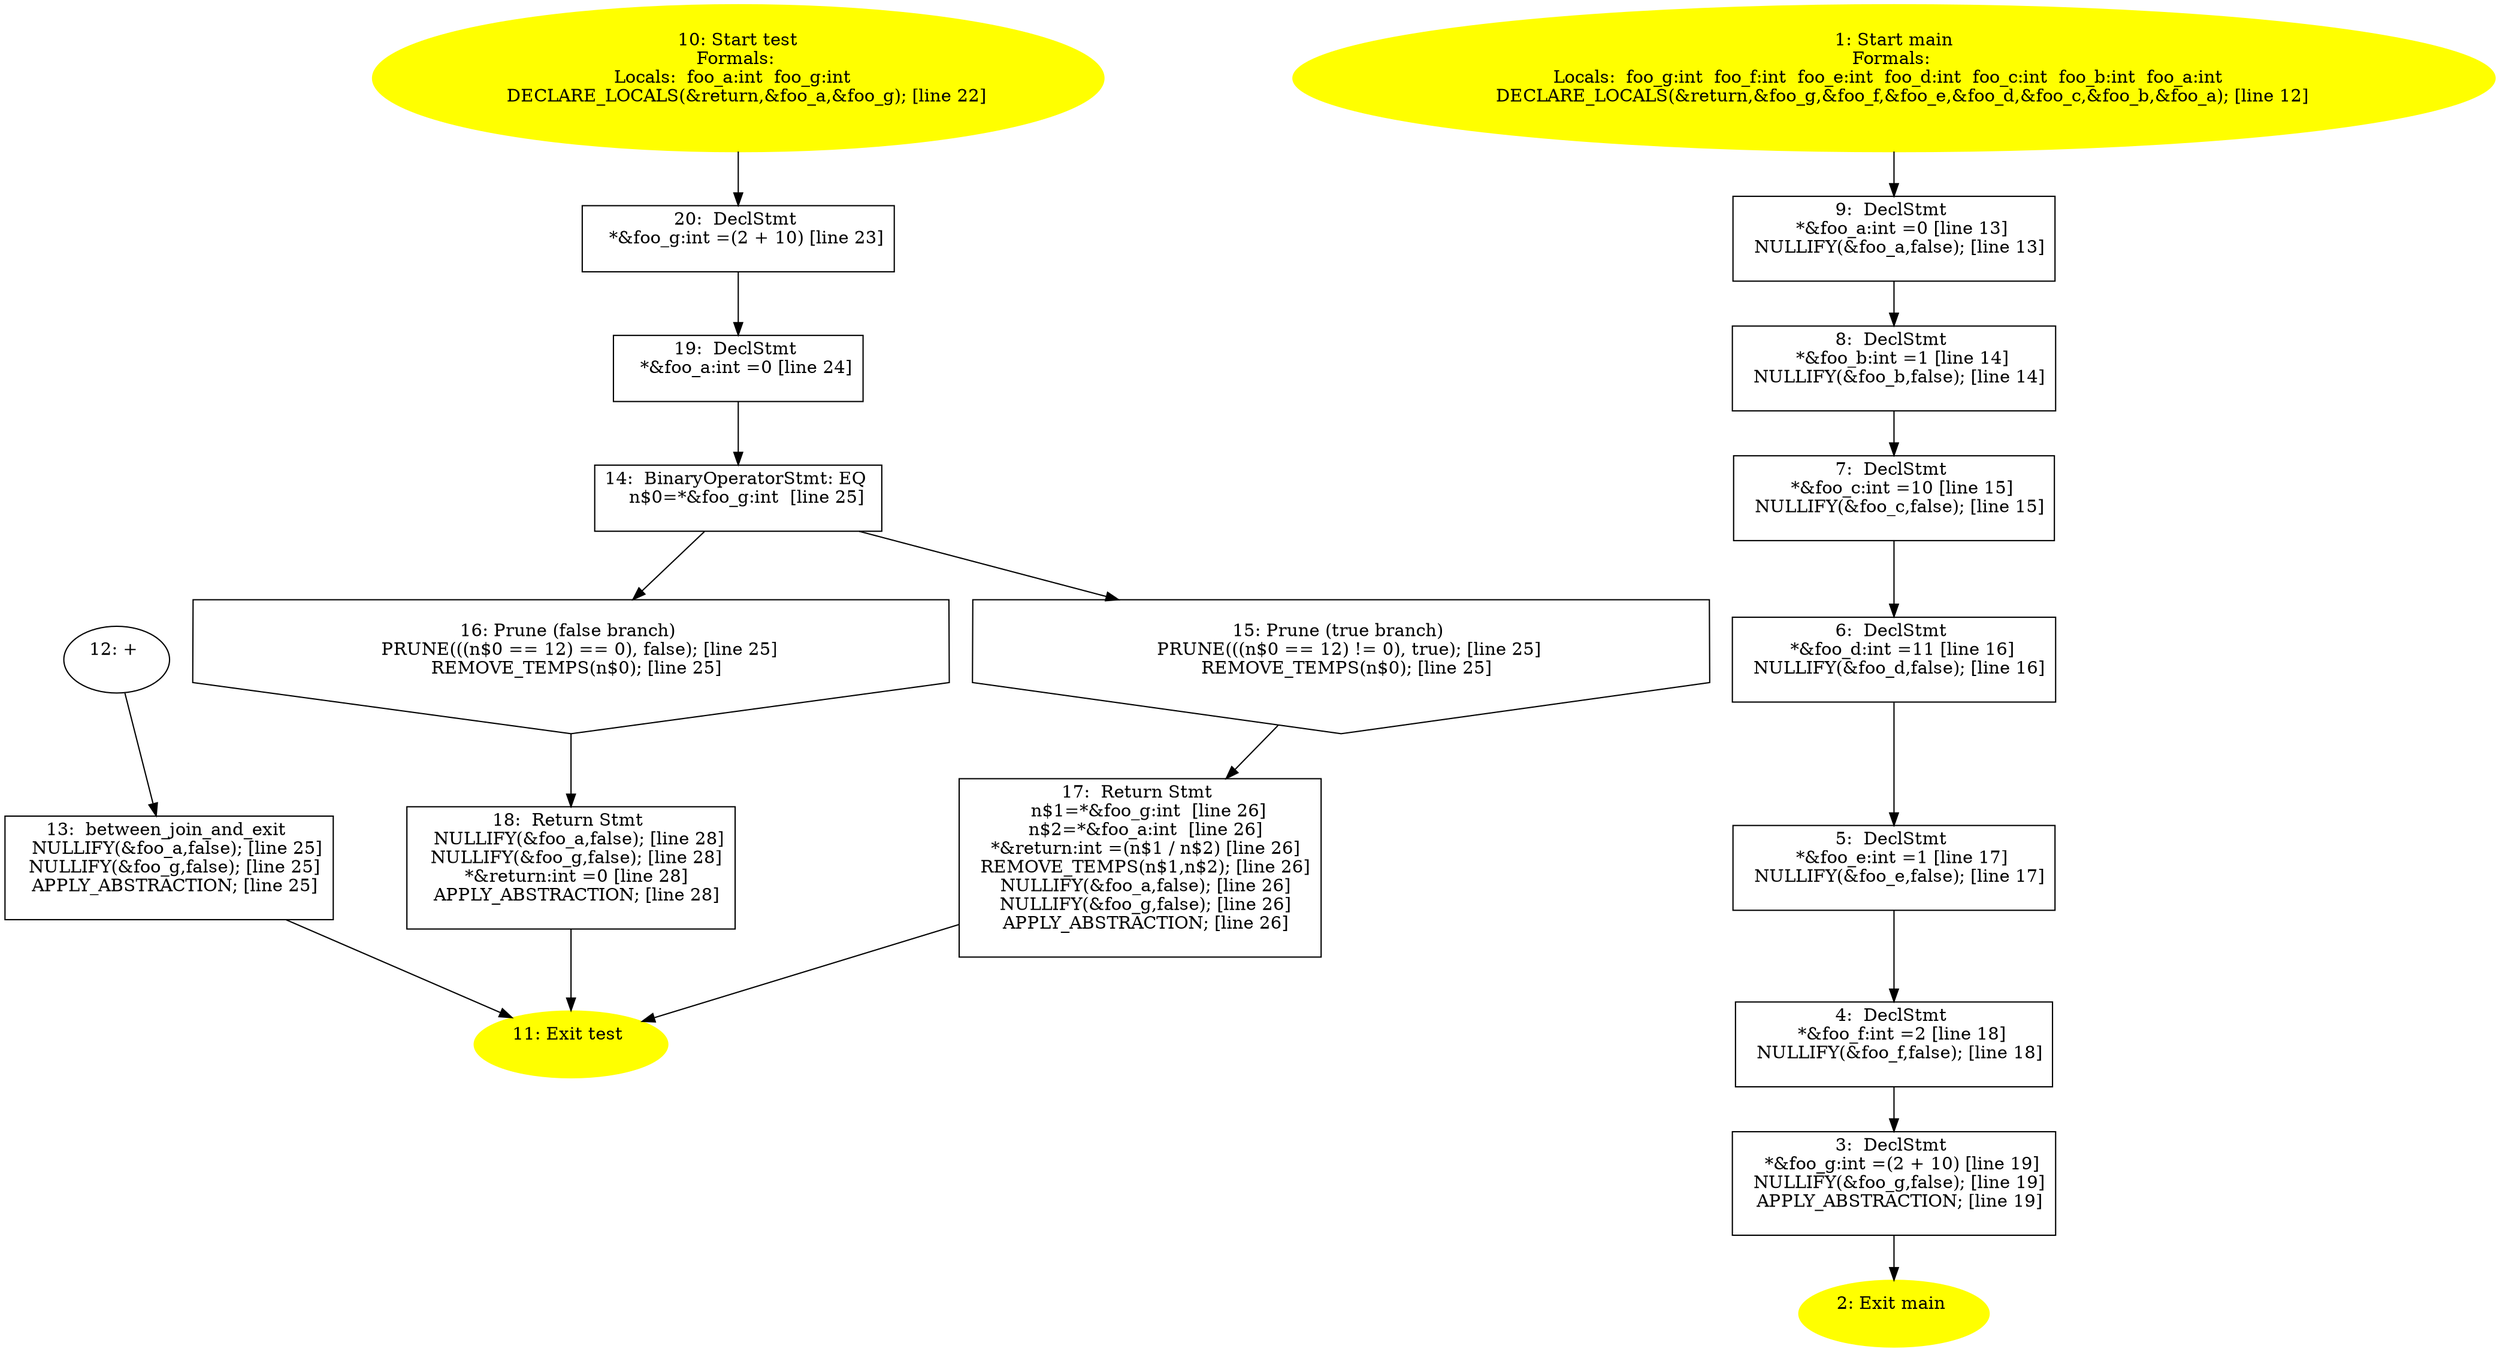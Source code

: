 digraph iCFG {
20 [label="20:  DeclStmt \n   *&foo_g:int =(2 + 10) [line 23]\n " shape="box"]
	

	 20 -> 19 ;
19 [label="19:  DeclStmt \n   *&foo_a:int =0 [line 24]\n " shape="box"]
	

	 19 -> 14 ;
18 [label="18:  Return Stmt \n   NULLIFY(&foo_a,false); [line 28]\n  NULLIFY(&foo_g,false); [line 28]\n  *&return:int =0 [line 28]\n  APPLY_ABSTRACTION; [line 28]\n " shape="box"]
	

	 18 -> 11 ;
17 [label="17:  Return Stmt \n   n$1=*&foo_g:int  [line 26]\n  n$2=*&foo_a:int  [line 26]\n  *&return:int =(n$1 / n$2) [line 26]\n  REMOVE_TEMPS(n$1,n$2); [line 26]\n  NULLIFY(&foo_a,false); [line 26]\n  NULLIFY(&foo_g,false); [line 26]\n  APPLY_ABSTRACTION; [line 26]\n " shape="box"]
	

	 17 -> 11 ;
16 [label="16: Prune (false branch) \n   PRUNE(((n$0 == 12) == 0), false); [line 25]\n  REMOVE_TEMPS(n$0); [line 25]\n " shape="invhouse"]
	

	 16 -> 18 ;
15 [label="15: Prune (true branch) \n   PRUNE(((n$0 == 12) != 0), true); [line 25]\n  REMOVE_TEMPS(n$0); [line 25]\n " shape="invhouse"]
	

	 15 -> 17 ;
14 [label="14:  BinaryOperatorStmt: EQ \n   n$0=*&foo_g:int  [line 25]\n " shape="box"]
	

	 14 -> 15 ;
	 14 -> 16 ;
13 [label="13:  between_join_and_exit \n   NULLIFY(&foo_a,false); [line 25]\n  NULLIFY(&foo_g,false); [line 25]\n  APPLY_ABSTRACTION; [line 25]\n " shape="box"]
	

	 13 -> 11 ;
12 [label="12: + \n  " ]
	

	 12 -> 13 ;
11 [label="11: Exit test \n  " color=yellow style=filled]
	

10 [label="10: Start test\nFormals: \nLocals:  foo_a:int  foo_g:int  \n   DECLARE_LOCALS(&return,&foo_a,&foo_g); [line 22]\n " color=yellow style=filled]
	

	 10 -> 20 ;
9 [label="9:  DeclStmt \n   *&foo_a:int =0 [line 13]\n  NULLIFY(&foo_a,false); [line 13]\n " shape="box"]
	

	 9 -> 8 ;
8 [label="8:  DeclStmt \n   *&foo_b:int =1 [line 14]\n  NULLIFY(&foo_b,false); [line 14]\n " shape="box"]
	

	 8 -> 7 ;
7 [label="7:  DeclStmt \n   *&foo_c:int =10 [line 15]\n  NULLIFY(&foo_c,false); [line 15]\n " shape="box"]
	

	 7 -> 6 ;
6 [label="6:  DeclStmt \n   *&foo_d:int =11 [line 16]\n  NULLIFY(&foo_d,false); [line 16]\n " shape="box"]
	

	 6 -> 5 ;
5 [label="5:  DeclStmt \n   *&foo_e:int =1 [line 17]\n  NULLIFY(&foo_e,false); [line 17]\n " shape="box"]
	

	 5 -> 4 ;
4 [label="4:  DeclStmt \n   *&foo_f:int =2 [line 18]\n  NULLIFY(&foo_f,false); [line 18]\n " shape="box"]
	

	 4 -> 3 ;
3 [label="3:  DeclStmt \n   *&foo_g:int =(2 + 10) [line 19]\n  NULLIFY(&foo_g,false); [line 19]\n  APPLY_ABSTRACTION; [line 19]\n " shape="box"]
	

	 3 -> 2 ;
2 [label="2: Exit main \n  " color=yellow style=filled]
	

1 [label="1: Start main\nFormals: \nLocals:  foo_g:int  foo_f:int  foo_e:int  foo_d:int  foo_c:int  foo_b:int  foo_a:int  \n   DECLARE_LOCALS(&return,&foo_g,&foo_f,&foo_e,&foo_d,&foo_c,&foo_b,&foo_a); [line 12]\n " color=yellow style=filled]
	

	 1 -> 9 ;
}

